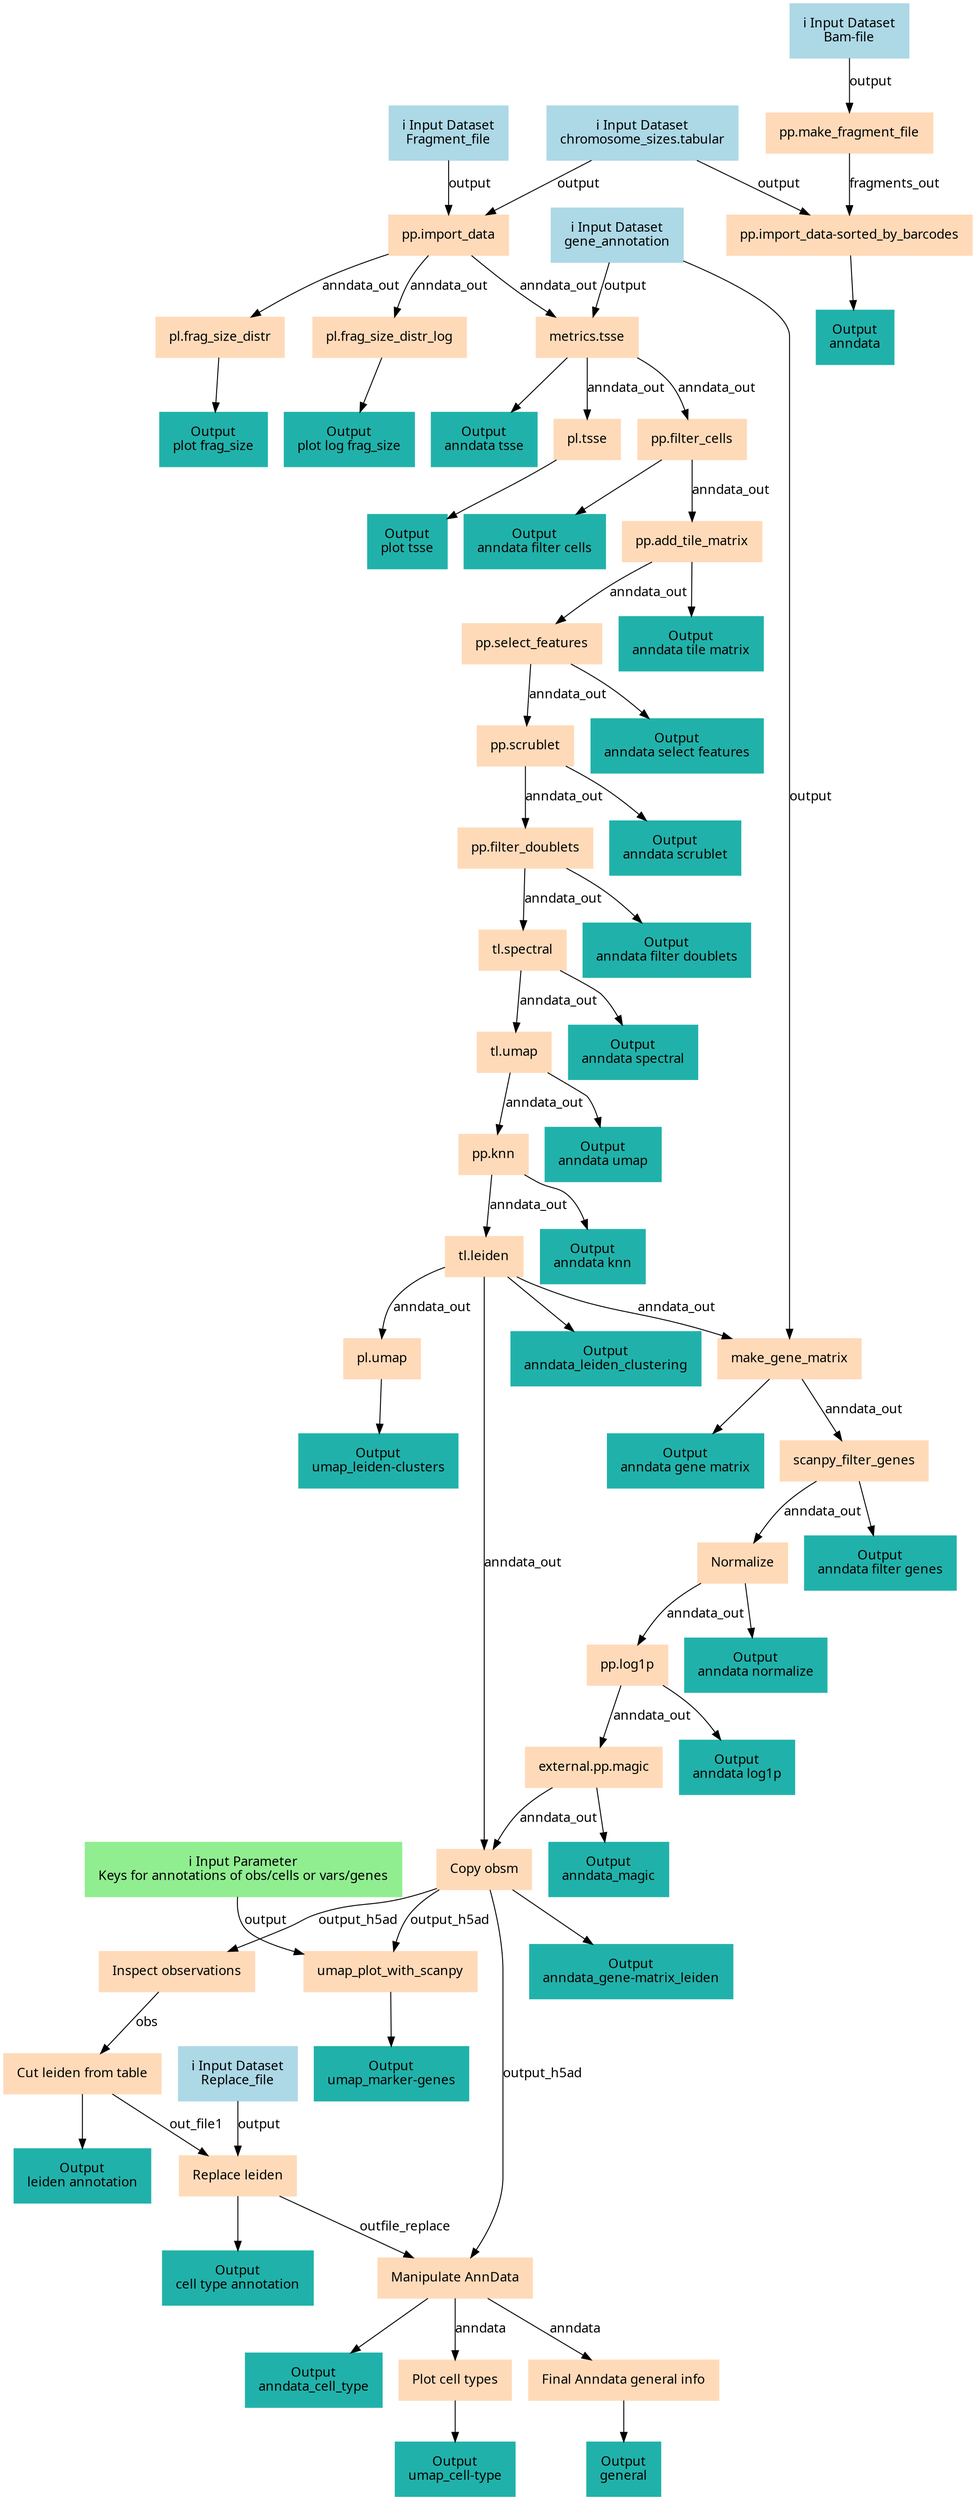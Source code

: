 digraph main {
  node [fontname="Atkinson Hyperlegible", shape=box, color=white,style=filled,color=peachpuff,margin="0.2,0.2"];
  edge [fontname="Atkinson Hyperlegible"];
  0[color=lightblue,label="ℹ️ Input Dataset\nFragment_file"]
  1[color=lightblue,label="ℹ️ Input Dataset\nchromosome_sizes.tabular"]
  2[color=lightblue,label="ℹ️ Input Dataset\ngene_annotation"]
  3[color=lightblue,label="ℹ️ Input Dataset\nBam-file"]
  4[color=lightgreen,label="ℹ️ Input Parameter\nKeys for annotations of obs/cells or vars/genes"]
  5[color=lightblue,label="ℹ️ Input Dataset\nReplace_file"]
  6[label="pp.import_data"]
  1 -> 6 [label="output"]
  0 -> 6 [label="output"]
  7[label="pp.make_fragment_file"]
  3 -> 7 [label="output"]
  8[label="pl.frag_size_distr"]
  6 -> 8 [label="anndata_out"]
  k265d602044e2408c9eb602cbc9ac23a7[color=lightseagreen,label="Output\nplot frag_size"]
  8 -> k265d602044e2408c9eb602cbc9ac23a7
  9[label="pl.frag_size_distr_log"]
  6 -> 9 [label="anndata_out"]
  ka37cd3c3e07e4bea899fee44cee8370b[color=lightseagreen,label="Output\nplot log frag_size"]
  9 -> ka37cd3c3e07e4bea899fee44cee8370b
  10[label="metrics.tsse"]
  6 -> 10 [label="anndata_out"]
  2 -> 10 [label="output"]
  k233284e5c1844330a1d32d03951c4ce7[color=lightseagreen,label="Output\nanndata tsse"]
  10 -> k233284e5c1844330a1d32d03951c4ce7
  11[label="pp.import_data-sorted_by_barcodes"]
  1 -> 11 [label="output"]
  7 -> 11 [label="fragments_out"]
  k50ef9fe7bb084957bc45079ed78f9ee8[color=lightseagreen,label="Output\nanndata"]
  11 -> k50ef9fe7bb084957bc45079ed78f9ee8
  12[label="pl.tsse"]
  10 -> 12 [label="anndata_out"]
  k9a5c0f9c04234822871eba8317f2fa7b[color=lightseagreen,label="Output\nplot tsse"]
  12 -> k9a5c0f9c04234822871eba8317f2fa7b
  13[label="pp.filter_cells"]
  10 -> 13 [label="anndata_out"]
  kb58dc4ad6bf04f3199f44f8deb13427c[color=lightseagreen,label="Output\nanndata filter cells"]
  13 -> kb58dc4ad6bf04f3199f44f8deb13427c
  14[label="pp.add_tile_matrix"]
  13 -> 14 [label="anndata_out"]
  kd4b64fc4fd354781b7990d07fe8fe438[color=lightseagreen,label="Output\nanndata tile matrix"]
  14 -> kd4b64fc4fd354781b7990d07fe8fe438
  15[label="pp.select_features"]
  14 -> 15 [label="anndata_out"]
  kf531f6bd3fc648b9bb3366de7928e670[color=lightseagreen,label="Output\nanndata select features"]
  15 -> kf531f6bd3fc648b9bb3366de7928e670
  16[label="pp.scrublet"]
  15 -> 16 [label="anndata_out"]
  k5b17aa3a3694440f9022cf9761feb760[color=lightseagreen,label="Output\nanndata scrublet"]
  16 -> k5b17aa3a3694440f9022cf9761feb760
  17[label="pp.filter_doublets"]
  16 -> 17 [label="anndata_out"]
  k3838cf9da0184aa78852893b2f60ec2a[color=lightseagreen,label="Output\nanndata filter doublets"]
  17 -> k3838cf9da0184aa78852893b2f60ec2a
  18[label="tl.spectral"]
  17 -> 18 [label="anndata_out"]
  k778835168ac440b58b755750639d9fc4[color=lightseagreen,label="Output\nanndata spectral"]
  18 -> k778835168ac440b58b755750639d9fc4
  19[label="tl.umap"]
  18 -> 19 [label="anndata_out"]
  k062a54717b7a4d9bbf6cfe9bbbc5d2ad[color=lightseagreen,label="Output\nanndata umap"]
  19 -> k062a54717b7a4d9bbf6cfe9bbbc5d2ad
  20[label="pp.knn"]
  19 -> 20 [label="anndata_out"]
  kb7ebe580993848e587184df197126615[color=lightseagreen,label="Output\nanndata knn"]
  20 -> kb7ebe580993848e587184df197126615
  21[label="tl.leiden"]
  20 -> 21 [label="anndata_out"]
  k9970eb96013b4d97bbbf2d1f4663b73c[color=lightseagreen,label="Output\nanndata_leiden_clustering"]
  21 -> k9970eb96013b4d97bbbf2d1f4663b73c
  22[label="pl.umap"]
  21 -> 22 [label="anndata_out"]
  k4fff8ec87d6f48719e42d6c1791d6aa9[color=lightseagreen,label="Output\numap_leiden-clusters"]
  22 -> k4fff8ec87d6f48719e42d6c1791d6aa9
  23[label="make_gene_matrix"]
  21 -> 23 [label="anndata_out"]
  2 -> 23 [label="output"]
  k9a5c2e235b5941aeaceb0e47ce9e7b1a[color=lightseagreen,label="Output\nanndata gene matrix"]
  23 -> k9a5c2e235b5941aeaceb0e47ce9e7b1a
  24[label="scanpy_filter_genes"]
  23 -> 24 [label="anndata_out"]
  k7a9b22dfe0e549d99fa12efe316d6d66[color=lightseagreen,label="Output\nanndata filter genes"]
  24 -> k7a9b22dfe0e549d99fa12efe316d6d66
  25[label="Normalize"]
  24 -> 25 [label="anndata_out"]
  k7dddd4c819444f50b331857d03cc9631[color=lightseagreen,label="Output\nanndata normalize"]
  25 -> k7dddd4c819444f50b331857d03cc9631
  26[label="pp.log1p"]
  25 -> 26 [label="anndata_out"]
  k40ace30a21e14bf28e08ad93b62fb2ee[color=lightseagreen,label="Output\nanndata log1p"]
  26 -> k40ace30a21e14bf28e08ad93b62fb2ee
  27[label="external.pp.magic"]
  26 -> 27 [label="anndata_out"]
  k8c1c7aa9b9dd467b971573773aea093f[color=lightseagreen,label="Output\nanndata_magic"]
  27 -> k8c1c7aa9b9dd467b971573773aea093f
  28[label="Copy obsm"]
  21 -> 28 [label="anndata_out"]
  27 -> 28 [label="anndata_out"]
  k2c3825d371514eef97d0c8a31ca6fd3e[color=lightseagreen,label="Output\nanndata_gene-matrix_leiden"]
  28 -> k2c3825d371514eef97d0c8a31ca6fd3e
  29[label="umap_plot_with_scanpy"]
  28 -> 29 [label="output_h5ad"]
  4 -> 29 [label="output"]
  k4cfbbb70156b48d7b14bdb21198d9b6d[color=lightseagreen,label="Output\numap_marker-genes"]
  29 -> k4cfbbb70156b48d7b14bdb21198d9b6d
  30[label="Inspect observations"]
  28 -> 30 [label="output_h5ad"]
  31[label="Cut leiden from table"]
  30 -> 31 [label="obs"]
  k11c22200a54e458582c48457dbbfb53c[color=lightseagreen,label="Output\nleiden annotation"]
  31 -> k11c22200a54e458582c48457dbbfb53c
  32[label="Replace leiden"]
  31 -> 32 [label="out_file1"]
  5 -> 32 [label="output"]
  k467de06179e641488a65c06383a14012[color=lightseagreen,label="Output\ncell type annotation"]
  32 -> k467de06179e641488a65c06383a14012
  33[label="Manipulate AnnData"]
  28 -> 33 [label="output_h5ad"]
  32 -> 33 [label="outfile_replace"]
  kcbba6173f4394fd58423946aa625112b[color=lightseagreen,label="Output\nanndata_cell_type"]
  33 -> kcbba6173f4394fd58423946aa625112b
  34[label="Plot cell types"]
  33 -> 34 [label="anndata"]
  kc28c53ae8ee747d78a00352908bb7c1a[color=lightseagreen,label="Output\numap_cell-type"]
  34 -> kc28c53ae8ee747d78a00352908bb7c1a
  35[label="Final Anndata general info"]
  33 -> 35 [label="anndata"]
  k379a85d1a2044b0b8b3386e5582fc51f[color=lightseagreen,label="Output\ngeneral"]
  35 -> k379a85d1a2044b0b8b3386e5582fc51f
}